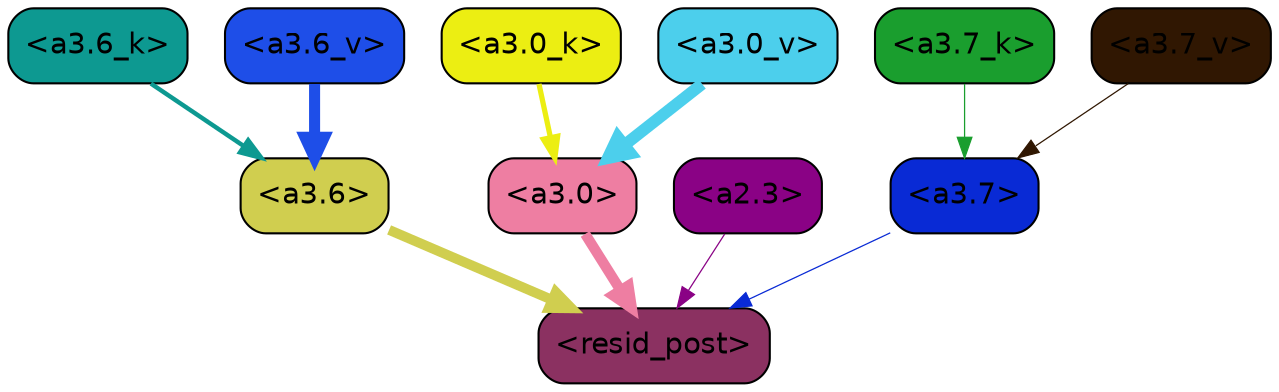 strict digraph "" {
	graph [bgcolor=transparent,
		layout=dot,
		overlap=false,
		splines=true
	];
	"<a3.7>"	[color=black,
		fillcolor="#092ad5",
		fontname=Helvetica,
		shape=box,
		style="filled, rounded"];
	"<resid_post>"	[color=black,
		fillcolor="#8b3161",
		fontname=Helvetica,
		shape=box,
		style="filled, rounded"];
	"<a3.7>" -> "<resid_post>"	[color="#092ad5",
		penwidth=0.6];
	"<a3.6>"	[color=black,
		fillcolor="#d0ce4f",
		fontname=Helvetica,
		shape=box,
		style="filled, rounded"];
	"<a3.6>" -> "<resid_post>"	[color="#d0ce4f",
		penwidth=4.749041676521301];
	"<a3.0>"	[color=black,
		fillcolor="#ee7ea2",
		fontname=Helvetica,
		shape=box,
		style="filled, rounded"];
	"<a3.0>" -> "<resid_post>"	[color="#ee7ea2",
		penwidth=5.004215121269226];
	"<a2.3>"	[color=black,
		fillcolor="#8a0285",
		fontname=Helvetica,
		shape=box,
		style="filled, rounded"];
	"<a2.3>" -> "<resid_post>"	[color="#8a0285",
		penwidth=0.6];
	"<a3.7_k>"	[color=black,
		fillcolor="#1a9e2e",
		fontname=Helvetica,
		shape=box,
		style="filled, rounded"];
	"<a3.7_k>" -> "<a3.7>"	[color="#1a9e2e",
		penwidth=0.6];
	"<a3.6_k>"	[color=black,
		fillcolor="#0d9991",
		fontname=Helvetica,
		shape=box,
		style="filled, rounded"];
	"<a3.6_k>" -> "<a3.6>"	[color="#0d9991",
		penwidth=2.13908451795578];
	"<a3.0_k>"	[color=black,
		fillcolor="#ecee12",
		fontname=Helvetica,
		shape=box,
		style="filled, rounded"];
	"<a3.0_k>" -> "<a3.0>"	[color="#ecee12",
		penwidth=2.520303964614868];
	"<a3.7_v>"	[color=black,
		fillcolor="#301702",
		fontname=Helvetica,
		shape=box,
		style="filled, rounded"];
	"<a3.7_v>" -> "<a3.7>"	[color="#301702",
		penwidth=0.6];
	"<a3.6_v>"	[color=black,
		fillcolor="#1e4ee8",
		fontname=Helvetica,
		shape=box,
		style="filled, rounded"];
	"<a3.6_v>" -> "<a3.6>"	[color="#1e4ee8",
		penwidth=5.297133803367615];
	"<a3.0_v>"	[color=black,
		fillcolor="#4ccfec",
		fontname=Helvetica,
		shape=box,
		style="filled, rounded"];
	"<a3.0_v>" -> "<a3.0>"	[color="#4ccfec",
		penwidth=5.680712580680847];
}
